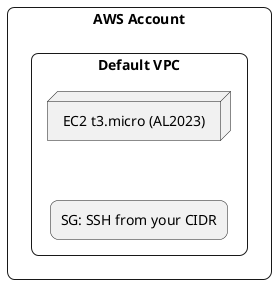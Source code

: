@startuml
skinparam rectangle {
  RoundCorner 15
  Shadowing false
}
rectangle "AWS Account" {
  rectangle "Default VPC" {
    node "EC2 t3.micro (AL2023)" as EC2
    rectangle "SG: SSH from your CIDR" as SG
    EC2 -[hidden]-> SG
  }
}
@enduml